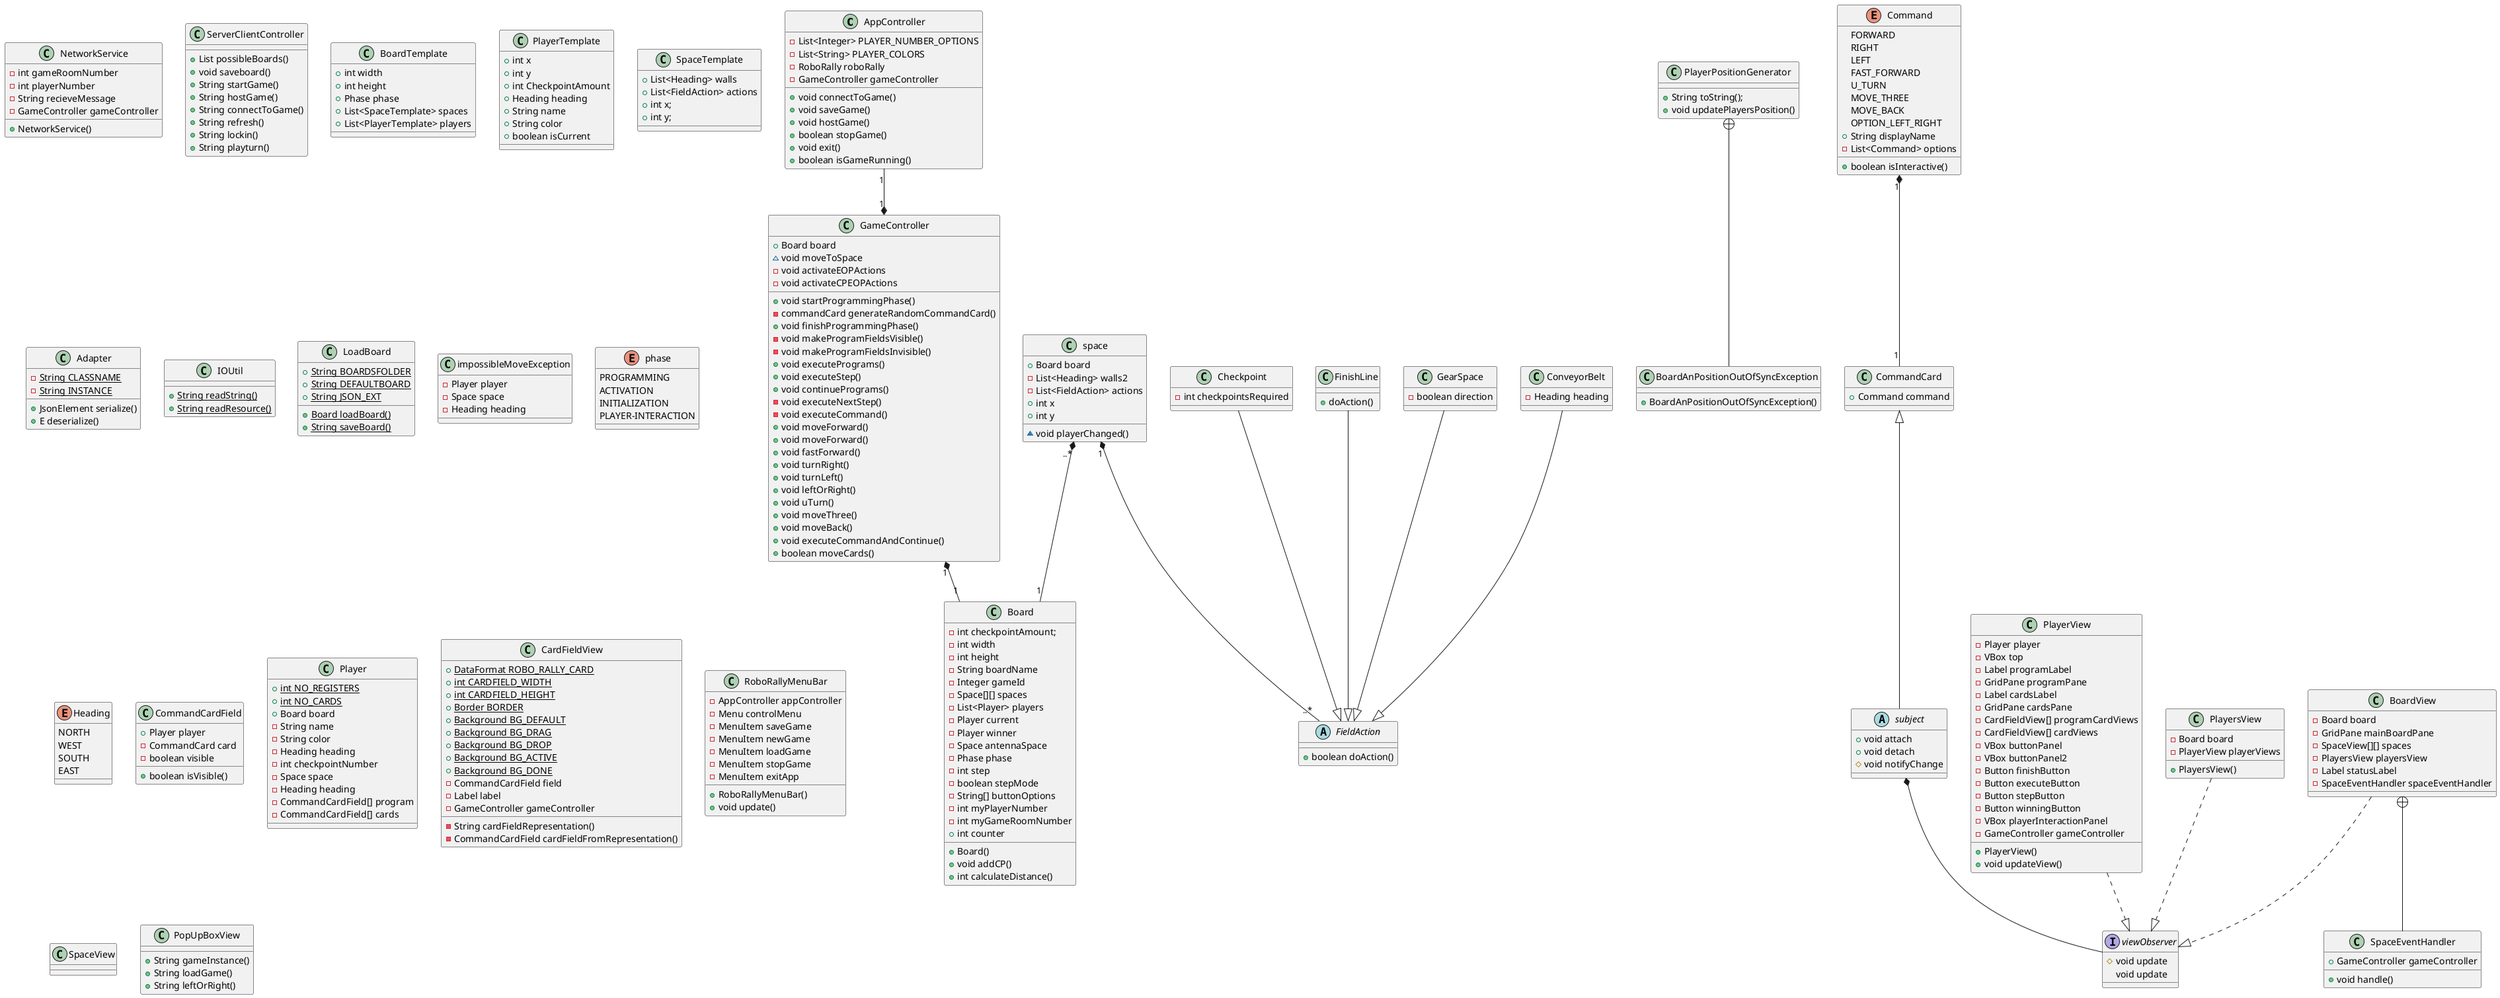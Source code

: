 @startuml
'https://plantuml.com/sequence-diagram


class AppController{
-List<Integer> PLAYER_NUMBER_OPTIONS
-List<String> PLAYER_COLORS
-RoboRally roboRally
-GameController gameController
+void connectToGame()
+void saveGame()
+void hostGame()
+boolean stopGame()
+void exit()
+boolean isGameRunning()

}

class Checkpoint{
-int checkpointsRequired

}

class NetworkService {
-int gameRoomNumber
-int playerNumber
-String recieveMessage
-GameController gameController
+NetworkService()

}

class ServerClientController {
+List possibleBoards()
+void saveboard()
+String startGame()
+String hostGame()
+String connectToGame()
+String refresh()
+String lockin()
+String playturn()

}
class BoardTemplate {
+int width
+int height
+Phase phase
+List<SpaceTemplate> spaces
+List<PlayerTemplate> players
}

class PlayerTemplate {
+int x
+int y
+int CheckpointAmount
+Heading heading
+String name
+String color
+boolean isCurrent
}

class SpaceTemplate {
+List<Heading> walls
+List<FieldAction> actions
+int x;
+int y;

}
class Adapter {
+JsonElement serialize()
+E deserialize()
-{static} String CLASSNAME
-{static} String INSTANCE
}

class IOUtil {
+ {static} String readString()
+ {static} String readResource()
}

class LoadBoard{
+ {static} String BOARDSFOLDER
+ {static} String DEFAULTBOARD
+ {static} String JSON_EXT
+ {static} Board loadBoard()
+ {static} String saveBoard()
}

abstract class "FieldAction"{
+boolean doAction()
}
class PlayerPositionGenerator {
+String toString();
+void updatePlayersPosition()

}
class BoardAnPositionOutOfSyncException {
+BoardAnPositionOutOfSyncException()
}

class FinishLine{
+doAction()
}

class GameController{
+Board board
+ void startProgrammingPhase()
-commandCard generateRandomCommandCard()
+void finishProgrammingPhase()
-void makeProgramFieldsVisible()
-void makeProgramFieldsInvisible()
+void executePrograms()
+void executeStep()
+void continuePrograms()
-void executeNextStep()
-void executeCommand()
+void moveForward()
+void moveForward()
+void fastForward()
+void turnRight()
+void turnLeft()
+void leftOrRight()
+void uTurn()
+void moveThree()
+void moveBack()
+void executeCommandAndContinue()
+boolean moveCards()
~void moveToSpace
-void activateEOPActions
-void activateCPEOPActions

}

class impossibleMoveException{
-Player player
-Space space
-Heading heading

}

class GearSpace{
-boolean direction

}

class ConveyorBelt{
-Heading heading
}

class Board{
-int checkpointAmount;
-int width
-int height
-String boardName
-Integer gameId
-Space[][] spaces
-List<Player> players
-Player current
-Player winner
-Space antennaSpace
-Phase phase
-int step
-boolean stepMode
-String[] buttonOptions
-int myPlayerNumber
-int myGameRoomNumber
+Board()
+void addCP()
+int counter
+int calculateDistance()


}

enum phase{
PROGRAMMING
ACTIVATION
INITIALIZATION
PLAYER-INTERACTION
}

enum Heading{
NORTH
WEST
SOUTH
EAST
}

enum Command{
FORWARD
RIGHT
LEFT
FAST_FORWARD
U_TURN
MOVE_THREE
MOVE_BACK
OPTION_LEFT_RIGHT
+String displayName
-List<Command> options
+boolean isInteractive()


}

abstract class subject{
+void attach
+void detach
#void notifyChange
}

class CommandCard {
+Command command

}

class CommandCardField {
+Player player
-CommandCard card
-boolean visible
+boolean isVisible()

}

class Player{
{static} +int NO_REGISTERS
{static} +int NO_CARDS
+Board board
-String name
-String color
-Heading heading
-int checkpointNumber
-Space space
-Heading heading
-CommandCardField[] program
-CommandCardField[] cards
}

class space{
+Board board
-List<Heading> walls2
-List<FieldAction> actions
+int x
+int y
~void playerChanged()
}

interface viewObserver{
#void update
void update
}

class BoardView{
-Board board
-GridPane mainBoardPane
-SpaceView[][] spaces
-PlayersView playersView
-Label statusLabel
-SpaceEventHandler spaceEventHandler

}
class SpaceEventHandler{
+GameController gameController
+void handle()

}

class PlayerView {
-Player player
-VBox top
-Label programLabel
-GridPane programPane
-Label cardsLabel
-GridPane cardsPane
-CardFieldView[] programCardViews
-CardFieldView[] cardViews
-VBox buttonPanel
-VBox buttonPanel2
-Button finishButton
-Button executeButton
-Button stepButton
-Button winningButton
-VBox playerInteractionPanel
-GameController gameController
+PlayerView()
+void updateView()

}

class CardFieldView {
+ {static} DataFormat ROBO_RALLY_CARD
+ {static} int CARDFIELD_WIDTH
+ {static} int CARDFIELD_HEIGHT
+ {static} Border BORDER
+ {static} Background BG_DEFAULT
+ {static} Background BG_DRAG
+ {static} Background BG_DROP
+ {static} Background BG_ACTIVE
+ {static} Background BG_DONE
-CommandCardField field
-Label label
-GameController gameController
-String cardFieldRepresentation()
-CommandCardField cardFieldFromRepresentation()
}

class PlayersView {
-Board board
-PlayerView playerViews
+PlayersView()
}

class RoboRallyMenuBar {
+RoboRallyMenuBar()
-AppController appController
-Menu controlMenu
-MenuItem saveGame
-MenuItem newGame
-MenuItem loadGame
-MenuItem stopGame
-MenuItem exitApp
+void update()
}

class SpaceView {

}
class PopUpBoxView {
+String gameInstance()
+String loadGame()
+String leftOrRight()
}

BoardView +-- "SpaceEventHandler"
Checkpoint --|>  "FieldAction"
FinishLine  --|> "FieldAction"
GearSpace --|> "FieldAction"
ConveyorBelt--|>"FieldAction"
BoardView ..|> "viewObserver"
PlayerView ..|> "viewObserver"
PlayersView ..|> "viewObserver"
space "..*"*--"1"Board
space "1"*--"..*""FieldAction"
GameController "1"*--"1"Board
AppController "1"--*"1" GameController
Command"1"*--"1"CommandCard
CommandCard <|-- subject
subject *-- viewObserver
PlayerPositionGenerator +-- BoardAnPositionOutOfSyncException


@enduml